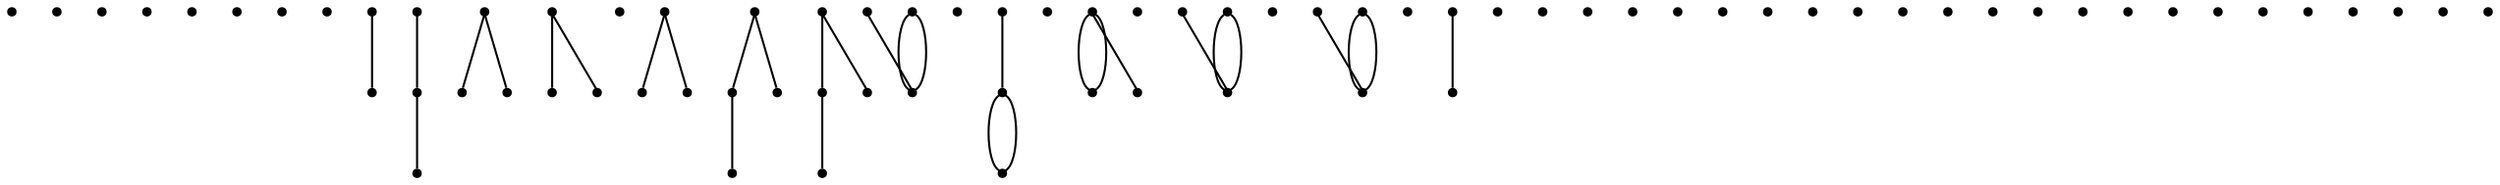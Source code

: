 graph {
  node [shape=point,comment="{\"directed\":false,\"doi\":\"10.1007/3-540-37623-2_32\",\"figure\":\"4\"}"]

  v0 [pos="1222.7427936739823,708.4961188466925"]
  v1 [pos="1171.5131085389175,774.2684933177211"]
  v2 [pos="1120.5334046401447,433.6787156891404"]
  v3 [pos="1069.5391081701573,879.2191438507615"]
  v4 [pos="1018.3099635006934,931.6945009064256"]
  v5 [pos="967.330800067521,984.1992311310349"]
  v6 [pos="954.2468273047781,1003.8719428213019"]
  v7 [pos="917.0752882813633,276.25270810043594"]
  v8 [pos="866.096983234733,669.3178427846808"]
  v9 [pos="828.5328754327688,977.3781073720832"]
  v10 [pos="815.1188053564792,590.355008108574"]
  v11 [pos="763.9136319260032,905.2070868642707"]
  v12 [pos="712.9343731165485,852.6753994456508"]
  v13 [pos="675.4603005252138,819.6919374298631"]
  v14 [pos="661.965637490257,800.2563727529425"]
  v15 [pos="624.4503305528114,767.1809129547654"]
  v16 [pos="610.9858859033429,745.2280931305467"]
  v17 [pos="573.4337955129671,714.6444571645636"]
  v18 [pos="559.9967238565608,695.2525071930467"]
  v19 [pos="1222.6303450369778,321.050096813001"]
  v20 [pos="930.280198170248,321.0045111806767"]
  v21 [pos="1209.1844192823512,741.1893459788539"]
  v22 [pos="1171.3420034882088,373.55024940089174"]
  v23 [pos="930.2144203274543,373.5269797475713"]
  v24 [pos="1158.252943990402,793.699988984225"]
  v25 [pos="930.9246239186439,426.0277045400517"]
  v26 [pos="1106.5688862457628,846.2400051585414"]
  v27 [pos="1069.3938182998975,504.61714393214163"]
  v28 [pos="930.1749345465214,504.5678071808395"]
  v29 [pos="1056.3809644517655,898.7818651032029"]
  v30 [pos="1018.1977692004422,557.1221920481898"]
  v31 [pos="930.2406805972212,557.1221920481898"]
  v32 [pos="1005.4402694525132,951.2966406972785"]
  v33 [pos="967.2497620195356,636.1450446279425"]
  v34 [pos="930.2406805972212,636.0931011668422"]
  v35 [pos="917.1792802213239,459.7954047353642"]
  v36 [pos="917.1532424962161,617.2907762360154"]
  v37 [pos="917.2574251887415,1038.613916698255"]
  v38 [pos="917.2183844971269,986.0377244782029"]
  v39 [pos="917.2574251887415,1012.3699439199347"]
  v40 [pos="917.1924103562072,933.5514955353318"]
  v41 [pos="917.2183844971269,959.7945782176234"]
  v42 [pos="917.192346772019,433.80892402247355"]
  v43 [pos="917.1532424962161,591.2778469554164"]
  v44 [pos="917.1532742883103,881.036529206393"]
  v45 [pos="917.1793755976064,907.2794847321092"]
  v46 [pos="917.1142653887896,854.6811672679164"]
  v47 [pos="917.1402713218033,669.764925304212"]
  v48 [pos="917.1402713218033,696.2520214549281"]
  v49 [pos="917.0752564892691,801.6700359812953"]
  v50 [pos="917.1142018046013,827.6895774038214"]
  v51 [pos="917.0622535227621,303.2399746409633"]
  v52 [pos="917.0621581464798,775.1783621938604"]
  v53 [pos="917.0232128311475,722.6148220530727"]
  v54 [pos="917.0621581464798,749.1866680613734"]
  v55 [pos="917.0622535227621,329.5003506175258"]
  v56 [pos="917.0232764153358,355.7384106150844"]
  v57 [pos="916.9971433139456,644.0900417796352"]
  v58 [pos="916.9972068981339,382.0232006541469"]
  v59 [pos="916.9711373809319,565.0943371287563"]
  v60 [pos="916.9972068981339,408.2854839793422"]
  v61 [pos="916.9711373809319,486.5504833689906"]
  v62 [pos="916.932064897223,512.5398251048305"]
  v63 [pos="916.9581026223309,539.1041688751756"]
  v64 [pos="903.0683910254811,294.4941453766403"]
  v65 [pos="903.0297318389962,347.0386120311"]
  v66 [pos="902.9782604385694,583.6125942698695"]
  v67 [pos="903.0297318389962,662.1359758209763"]
  v68 [pos="902.9782604385694,399.53908251042947"]
  v69 [pos="902.9782604385694,531.107101105807"]
  v70 [pos="902.9653846404392,478.5782747101364"]
  v71 [pos="763.7988624661261,531.107101105807"]
  v72 [pos="712.7918173663854,478.5782747101364"]
  v73 [pos="661.8401540946518,399.58625759994766"]
  v74 [pos="610.8963434701728,347.06175452784476"]
  v75 [pos="559.9684447888154,294.56166551824197"]

  v75 -- v64 [id="-2",pos="559.9684447888154,294.56166551824197 903.0683910254811,294.4941453766403 903.0683910254811,294.4941453766403 903.0683910254811,294.4941453766403"]
  v74 -- v16 [id="-6",pos="610.8963434701728,347.06175452784476 610.6320239994199,731.3015870880662 610.6320239994199,731.3015870880662 610.6320239994199,731.3015870880662 617.8665057755401,731.9714479279099 623.5789728363816,734.907747569837 623.5789728363816,738.5291668406703 623.5789728363816,742.1544008087693 617.8665057755401,745.0907004506964 610.9858859033429,745.2280931305467"]
  v74 -- v65 [id="-7",pos="610.8963434701728,347.06175452784476 903.0297318389962,347.0386120311 903.0297318389962,347.0386120311 903.0297318389962,347.0386120311"]
  v73 -- v14 [id="-11",pos="661.8401540946518,399.58625759994766 661.6288320448448,786.4544801544724 661.6288320448448,786.4544801544724 661.6288320448448,786.4544801544724 668.8411865234375,787.0137147736131 674.5535900000906,789.9545920522589 674.5535900000906,793.5757570099412 674.5535900000906,797.1971762807746 668.8411865234375,800.1334759227016 661.965637490257,800.2563727529425"]
  v73 -- v68 [id="-12",pos="661.8401540946518,399.58625759994766 902.9782604385694,399.53908251042947 902.9782604385694,399.53908251042947 902.9782604385694,399.53908251042947"]
  v72 -- v12 [id="-16",pos="712.7918173663854,478.5782747101364 712.5981717209252,838.9859132599412 712.5981717209252,838.9859132599412 712.5981717209252,838.9859132599412 719.8779254391131,839.5062379669724 725.5947798089471,842.4425376088996 725.5947798089471,846.0639568797328 725.5947798089471,849.6851218374152 719.8779254391131,852.6259991160609 712.9343731165485,852.6753994456508"]
  v72 -- v70 [id="-17",pos="712.7918173663854,478.5782747101364 902.9653846404392,478.5782747101364 902.9653846404392,478.5782747101364 902.9653846404392,478.5782747101364"]
  v18 -- v17 [id="-19",pos="559.9967238565608,695.2525071930467 559.7148869419319,707.5825624298631 559.7148869419319,707.5825624298631 559.7148869419319,707.5825624298631 566.9003453088746,708.5265728465297 572.6130031222809,711.4674501251756 573.4337955129671,714.6444571645636"]
  v75 -- v18 [id="-20",pos="559.9684447888154,294.56166551824197 559.6766092605767,681.3717775177537 559.6766092605767,681.3717775177537 559.6766092605767,681.3717775177537 566.9003453088746,682.0332460236131 572.6130031222809,684.9700542918422 572.6130031222809,688.5912192495246 572.6130031222809,692.2123842072068 566.9003453088746,695.1532614858527 559.9967238565608,695.2525071930467"]
  v71 -- v11 [id="-21",pos="763.7988624661261,531.107101105807 763.6458471169881,891.5514243276496 763.6458471169881,891.5514243276496 763.6458471169881,891.5514243276496 770.9005486649869,892.0224122833787 776.6133336467698,894.9630352488734 776.6133336467698,898.5844545197068 776.6133336467698,902.2056194773891 770.9005486649869,905.1464967560349 763.9136319260032,905.2070868642707"]
  v10 -- v9 [id="-23",pos="815.1188053564792,590.355008108574 814.7464245577146,969.9520997833787 814.7464245577146,969.9520997833787 814.7464245577146,969.9520997833787 821.938432096052,970.8172731232224 827.6515985829647,973.7581504018683 828.5328754327688,977.3781073720832"]
  v66 -- v10 [id="-25",pos="902.9782604385694,583.6125942698695 827.4266377247679,583.2564922801234 827.4266377247679,583.2564922801234 827.4266377247679,583.2564922801234 827.6515985829647,580.0646079213996 821.938432096052,577.1237306427537 814.8986451044989,577.1237306427537 807.8547887248948,577.1237306427537 802.1416222379821,580.0646079213996 802.1416222379821,583.6857728790818 802.1416222379821,587.3071921499152 807.8547887248948,590.2480694285609 815.1188053564792,590.355008108574"]
  v67 -- v8 [id="-28",pos="903.0297318389962,662.1359758209763 878.4309487044119,662.0271933706183 878.4309487044119,662.0271933706183 878.4309487044119,662.0271933706183 878.7066497448701,659.0784323842902 872.9932289212043,656.1375551056443 865.9489910364704,656.1375551056443 858.9089497081641,656.1375551056443 853.1954017161216,659.0784323842902 853.1954017161216,662.6998516551234 853.1954017161216,666.3210166128058 858.9089497081641,669.2624025177537 866.096983234733,669.3178427846808"]
  v55 -- v20 [id="-48",pos="917.0622535227621,329.5003506175258 929.9413898229045,327.93498959457656 929.9413898229045,327.93498959457656 929.9413898229045,327.93498959457656 930.280198170248,321.0045111806767 930.280198170248,321.0045111806767 930.280198170248,321.0045111806767"]
  v58 -- v23 [id="-51",pos="916.9972068981339,382.0232006541469 904.4424771266857,380.4722719025193 904.4424771266857,380.4722719025193 904.4424771266857,380.4722719025193 904.4424771266857,367.3469158641078 904.4424771266857,367.3469158641078 904.4424771266857,367.3469158641078 929.954742502447,367.3469158641078 929.954742502447,367.3469158641078 929.954742502447,367.3469158641078 930.2144203274543,373.5269797475713 930.2144203274543,373.5269797475713 930.2144203274543,373.5269797475713"]
  v42 -- v25 [id="-52",pos="917.192346772019,433.80892402247355 904.4686738122642,432.98793759262344 904.4686738122642,432.98793759262344 904.4686738122642,432.98793759262344 904.4686738122642,419.86258155421194 904.4686738122642,419.86258155421194 904.4686738122642,419.86258155421194 929.9814478615319,419.86258155421194 929.9814478615319,419.86258155421194 929.9814478615319,419.86258155421194 930.9246239186439,426.0277045400517 930.9246239186439,426.0277045400517 930.9246239186439,426.0277045400517"]
  v62 -- v28 [id="-54",pos="916.932064897223,512.5398251048305 929.9946733726979,511.7316814891078 929.9946733726979,511.7316814891078 929.9946733726979,511.7316814891078 930.1749345465214,504.5678071808395 930.1749345465214,504.5678071808395 930.1749345465214,504.5678071808395"]
  v59 -- v31 [id="-56",pos="916.9711373809319,565.0943371287563 904.5078416722556,564.2242046824672 904.5078416722556,564.2242046824672 904.5078416722556,564.2242046824672 904.5078416722556,551.0985943309047 904.5078416722556,551.0985943309047 904.5078416722556,551.0985943309047 930.0213787317829,551.0985943309047 930.0213787317829,551.0985943309047 930.0213787317829,551.0985943309047 930.2406805972212,557.1221920481898 930.2406805972212,557.1221920481898 930.2406805972212,557.1221920481898"]
  v59 -- v31 [id="-57",pos="916.9711373809319,565.0943371287563 930.0213787317829,564.2242046824672 930.0213787317829,564.2242046824672 930.0213787317829,564.2242046824672 930.2406805972212,557.1221920481898 930.2406805972212,557.1221920481898 930.2406805972212,557.1221920481898"]
  v42 -- v35 [id="-136",pos="917.192346772019,433.80892402247355 916.8536020088637,445.14105445460257 916.8536020088637,445.14105445460257 916.8536020088637,445.14105445460257 923.3370273528132,452.39075945134744 923.3370273528132,452.39075945134744 923.3370273528132,452.39075945134744 917.1792802213239,459.7954047353642 917.1792802213239,459.7954047353642 917.1792802213239,459.7954047353642"]
  v55 -- v20 [id="-163",pos="917.0622535227621,329.5003506175258 904.4293787838964,327.93498959457656 904.4293787838964,327.93498959457656 904.4293787838964,327.93498959457656 904.4293787838964,314.8101421824672 904.4293787838964,314.8101421824672 904.4293787838964,314.8101421824672 929.9413898229045,314.8101421824672 929.9413898229045,314.8101421824672 929.9413898229045,314.8101421824672 930.280198170248,321.0045111806767 930.280198170248,321.0045111806767 930.280198170248,321.0045111806767"]
  v62 -- v28 [id="-164",pos="916.932064897223,512.5398251048305 904.481644986677,511.7316814891078 904.481644986677,511.7316814891078 904.481644986677,511.7316814891078 904.481644986677,498.6060711375453 904.481644986677,498.6060711375453 904.481644986677,498.6060711375453 929.9946733726979,498.6060711375453 929.9946733726979,498.6060711375453 929.9946733726979,498.6060711375453 930.1749345465214,504.5678071808395 930.1749345465214,504.5678071808395 930.1749345465214,504.5678071808395"]
  v42 -- v25 [id="-165",pos="917.192346772019,433.80892402247355 929.9814478615319,432.98793759262344 929.9814478615319,432.98793759262344 929.9814478615319,432.98793759262344 930.9246239186439,426.0277045400517 930.9246239186439,426.0277045400517 930.9246239186439,426.0277045400517"]
  v23 -- v58 [id="-166",pos="930.2144203274543,373.5269797475713 929.954742502447,380.4722719025193 929.954742502447,380.4722719025193 929.954742502447,380.4722719025193 916.9972068981339,382.0232006541469 916.9972068981339,382.0232006541469 916.9972068981339,382.0232006541469"]
  v33 -- v34 [id="-183",pos="967.2497620195356,636.1450446279425 930.2406805972212,636.0931011668422 930.2406805972212,636.0931011668422 930.2406805972212,636.0931011668422"]
  v30 -- v31 [id="-190",pos="1018.1977692004422,557.1221920481898 930.2406805972212,557.1221920481898 930.2406805972212,557.1221920481898 930.2406805972212,557.1221920481898"]
  v27 -- v28 [id="-193",pos="1069.3938182998975,504.61714393214163 930.1749345465214,504.5678071808395 930.1749345465214,504.5678071808395 930.1749345465214,504.5678071808395"]
  v22 -- v23 [id="-198",pos="1171.3420034882088,373.55024940089174 930.2144203274543,373.5269797475713 930.2144203274543,373.5269797475713 930.2144203274543,373.5269797475713"]
  v19 -- v20 [id="-201",pos="1222.6303450369778,321.050096813001 930.280198170248,321.0045111806767 930.280198170248,321.0045111806767 930.280198170248,321.0045111806767"]
  v71 -- v69 [id="-205",pos="763.7988624661261,531.107101105807 902.9782604385694,531.107101105807 902.9782604385694,531.107101105807 902.9782604385694,531.107101105807"]
  v16 -- v15 [id="-209",pos="610.9858859033429,745.2280931305467 610.7228222203088,760.0557578237433 610.7228222203088,760.0557578237433 610.7228222203088,760.0557578237433 617.8665057755401,760.9656902781703 623.5789728363816,763.9022442332484 624.4503305528114,767.1809129547654"]
}